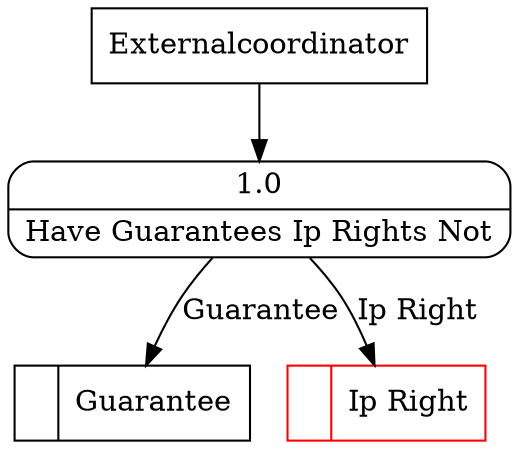 digraph dfd2{ 
node[shape=record]
200 [label="<f0>  |<f1> Guarantee " ];
201 [label="<f0>  |<f1> Ip Right " color=red];
202 [label="Externalcoordinator" shape=box];
203 [label="{<f0> 1.0|<f1> Have Guarantees Ip Rights Not }" shape=Mrecord];
202 -> 203
203 -> 200 [label="Guarantee"]
203 -> 201 [label="Ip Right"]
}